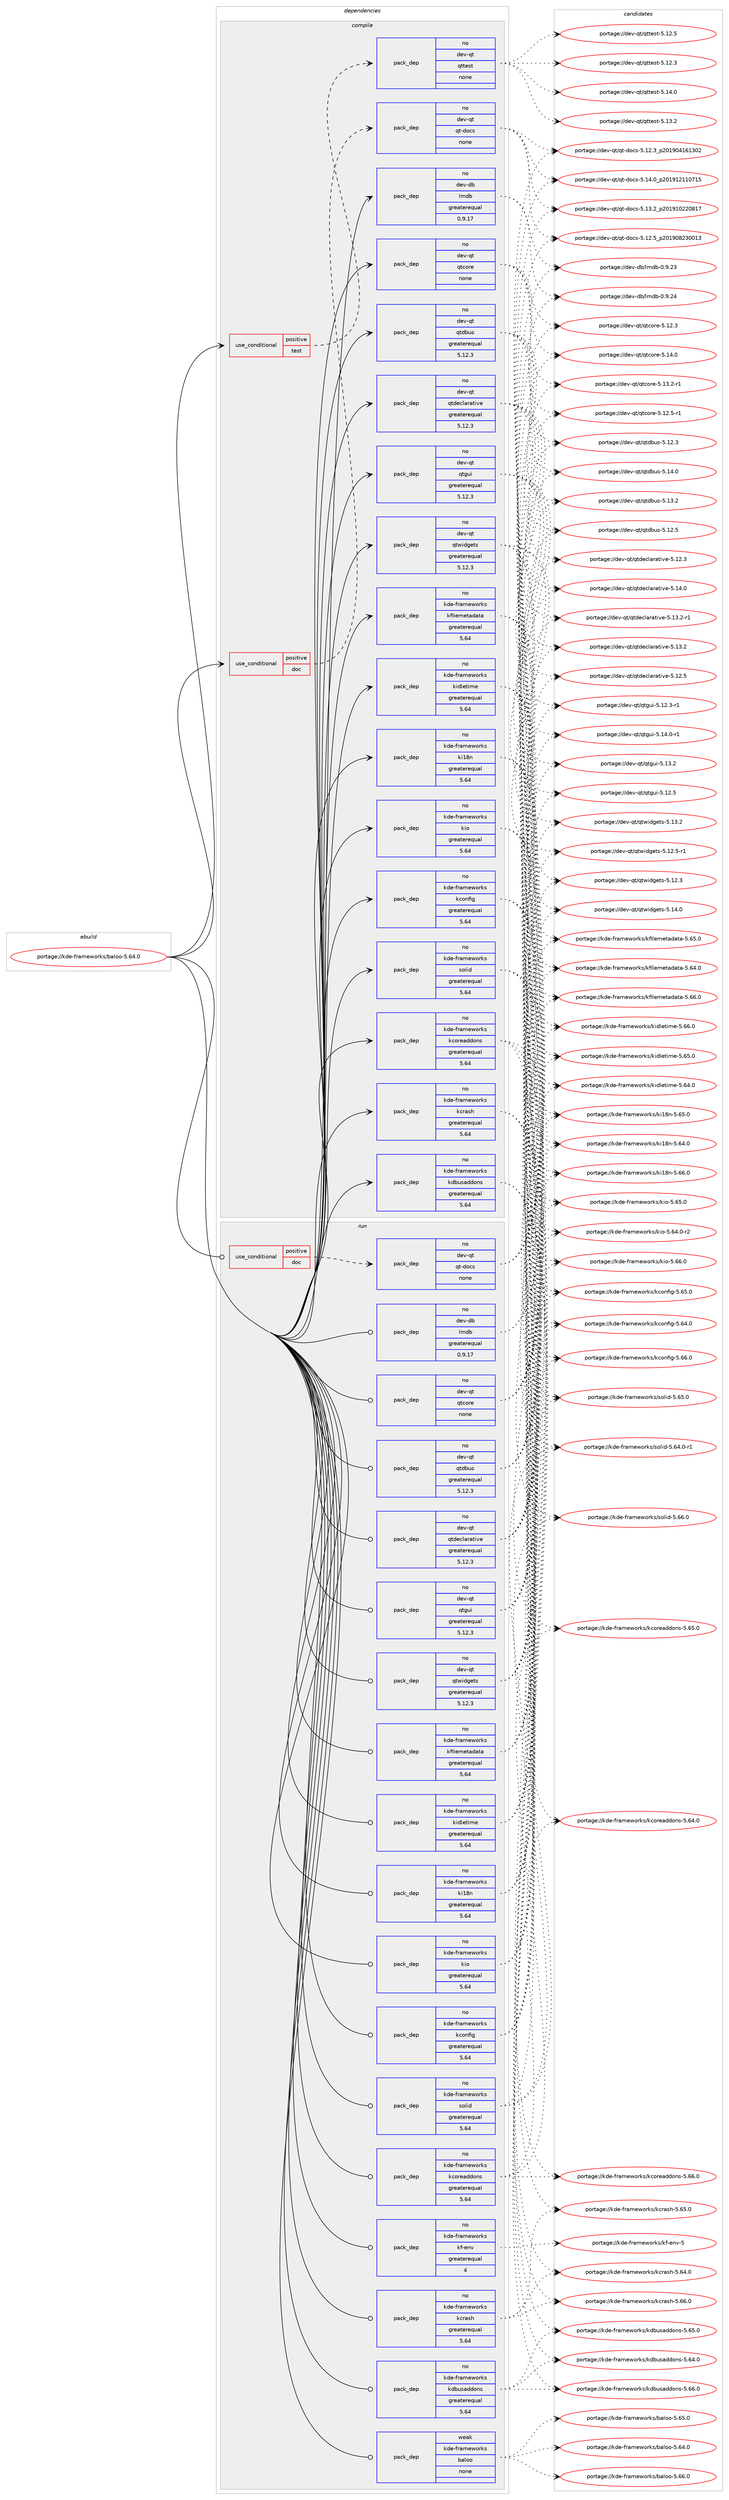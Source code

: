 digraph prolog {

# *************
# Graph options
# *************

newrank=true;
concentrate=true;
compound=true;
graph [rankdir=LR,fontname=Helvetica,fontsize=10,ranksep=1.5];#, ranksep=2.5, nodesep=0.2];
edge  [arrowhead=vee];
node  [fontname=Helvetica,fontsize=10];

# **********
# The ebuild
# **********

subgraph cluster_leftcol {
color=gray;
label=<<i>ebuild</i>>;
id [label="portage://kde-frameworks/baloo-5.64.0", color=red, width=4, href="../kde-frameworks/baloo-5.64.0.svg"];
}

# ****************
# The dependencies
# ****************

subgraph cluster_midcol {
color=gray;
label=<<i>dependencies</i>>;
subgraph cluster_compile {
fillcolor="#eeeeee";
style=filled;
label=<<i>compile</i>>;
subgraph cond56097 {
dependency250839 [label=<<TABLE BORDER="0" CELLBORDER="1" CELLSPACING="0" CELLPADDING="4"><TR><TD ROWSPAN="3" CELLPADDING="10">use_conditional</TD></TR><TR><TD>positive</TD></TR><TR><TD>doc</TD></TR></TABLE>>, shape=none, color=red];
subgraph pack190927 {
dependency250840 [label=<<TABLE BORDER="0" CELLBORDER="1" CELLSPACING="0" CELLPADDING="4" WIDTH="220"><TR><TD ROWSPAN="6" CELLPADDING="30">pack_dep</TD></TR><TR><TD WIDTH="110">no</TD></TR><TR><TD>dev-qt</TD></TR><TR><TD>qt-docs</TD></TR><TR><TD>none</TD></TR><TR><TD></TD></TR></TABLE>>, shape=none, color=blue];
}
dependency250839:e -> dependency250840:w [weight=20,style="dashed",arrowhead="vee"];
}
id:e -> dependency250839:w [weight=20,style="solid",arrowhead="vee"];
subgraph cond56098 {
dependency250841 [label=<<TABLE BORDER="0" CELLBORDER="1" CELLSPACING="0" CELLPADDING="4"><TR><TD ROWSPAN="3" CELLPADDING="10">use_conditional</TD></TR><TR><TD>positive</TD></TR><TR><TD>test</TD></TR></TABLE>>, shape=none, color=red];
subgraph pack190928 {
dependency250842 [label=<<TABLE BORDER="0" CELLBORDER="1" CELLSPACING="0" CELLPADDING="4" WIDTH="220"><TR><TD ROWSPAN="6" CELLPADDING="30">pack_dep</TD></TR><TR><TD WIDTH="110">no</TD></TR><TR><TD>dev-qt</TD></TR><TR><TD>qttest</TD></TR><TR><TD>none</TD></TR><TR><TD></TD></TR></TABLE>>, shape=none, color=blue];
}
dependency250841:e -> dependency250842:w [weight=20,style="dashed",arrowhead="vee"];
}
id:e -> dependency250841:w [weight=20,style="solid",arrowhead="vee"];
subgraph pack190929 {
dependency250843 [label=<<TABLE BORDER="0" CELLBORDER="1" CELLSPACING="0" CELLPADDING="4" WIDTH="220"><TR><TD ROWSPAN="6" CELLPADDING="30">pack_dep</TD></TR><TR><TD WIDTH="110">no</TD></TR><TR><TD>dev-db</TD></TR><TR><TD>lmdb</TD></TR><TR><TD>greaterequal</TD></TR><TR><TD>0.9.17</TD></TR></TABLE>>, shape=none, color=blue];
}
id:e -> dependency250843:w [weight=20,style="solid",arrowhead="vee"];
subgraph pack190930 {
dependency250844 [label=<<TABLE BORDER="0" CELLBORDER="1" CELLSPACING="0" CELLPADDING="4" WIDTH="220"><TR><TD ROWSPAN="6" CELLPADDING="30">pack_dep</TD></TR><TR><TD WIDTH="110">no</TD></TR><TR><TD>dev-qt</TD></TR><TR><TD>qtcore</TD></TR><TR><TD>none</TD></TR><TR><TD></TD></TR></TABLE>>, shape=none, color=blue];
}
id:e -> dependency250844:w [weight=20,style="solid",arrowhead="vee"];
subgraph pack190931 {
dependency250845 [label=<<TABLE BORDER="0" CELLBORDER="1" CELLSPACING="0" CELLPADDING="4" WIDTH="220"><TR><TD ROWSPAN="6" CELLPADDING="30">pack_dep</TD></TR><TR><TD WIDTH="110">no</TD></TR><TR><TD>dev-qt</TD></TR><TR><TD>qtdbus</TD></TR><TR><TD>greaterequal</TD></TR><TR><TD>5.12.3</TD></TR></TABLE>>, shape=none, color=blue];
}
id:e -> dependency250845:w [weight=20,style="solid",arrowhead="vee"];
subgraph pack190932 {
dependency250846 [label=<<TABLE BORDER="0" CELLBORDER="1" CELLSPACING="0" CELLPADDING="4" WIDTH="220"><TR><TD ROWSPAN="6" CELLPADDING="30">pack_dep</TD></TR><TR><TD WIDTH="110">no</TD></TR><TR><TD>dev-qt</TD></TR><TR><TD>qtdeclarative</TD></TR><TR><TD>greaterequal</TD></TR><TR><TD>5.12.3</TD></TR></TABLE>>, shape=none, color=blue];
}
id:e -> dependency250846:w [weight=20,style="solid",arrowhead="vee"];
subgraph pack190933 {
dependency250847 [label=<<TABLE BORDER="0" CELLBORDER="1" CELLSPACING="0" CELLPADDING="4" WIDTH="220"><TR><TD ROWSPAN="6" CELLPADDING="30">pack_dep</TD></TR><TR><TD WIDTH="110">no</TD></TR><TR><TD>dev-qt</TD></TR><TR><TD>qtgui</TD></TR><TR><TD>greaterequal</TD></TR><TR><TD>5.12.3</TD></TR></TABLE>>, shape=none, color=blue];
}
id:e -> dependency250847:w [weight=20,style="solid",arrowhead="vee"];
subgraph pack190934 {
dependency250848 [label=<<TABLE BORDER="0" CELLBORDER="1" CELLSPACING="0" CELLPADDING="4" WIDTH="220"><TR><TD ROWSPAN="6" CELLPADDING="30">pack_dep</TD></TR><TR><TD WIDTH="110">no</TD></TR><TR><TD>dev-qt</TD></TR><TR><TD>qtwidgets</TD></TR><TR><TD>greaterequal</TD></TR><TR><TD>5.12.3</TD></TR></TABLE>>, shape=none, color=blue];
}
id:e -> dependency250848:w [weight=20,style="solid",arrowhead="vee"];
subgraph pack190935 {
dependency250849 [label=<<TABLE BORDER="0" CELLBORDER="1" CELLSPACING="0" CELLPADDING="4" WIDTH="220"><TR><TD ROWSPAN="6" CELLPADDING="30">pack_dep</TD></TR><TR><TD WIDTH="110">no</TD></TR><TR><TD>kde-frameworks</TD></TR><TR><TD>kconfig</TD></TR><TR><TD>greaterequal</TD></TR><TR><TD>5.64</TD></TR></TABLE>>, shape=none, color=blue];
}
id:e -> dependency250849:w [weight=20,style="solid",arrowhead="vee"];
subgraph pack190936 {
dependency250850 [label=<<TABLE BORDER="0" CELLBORDER="1" CELLSPACING="0" CELLPADDING="4" WIDTH="220"><TR><TD ROWSPAN="6" CELLPADDING="30">pack_dep</TD></TR><TR><TD WIDTH="110">no</TD></TR><TR><TD>kde-frameworks</TD></TR><TR><TD>kcoreaddons</TD></TR><TR><TD>greaterequal</TD></TR><TR><TD>5.64</TD></TR></TABLE>>, shape=none, color=blue];
}
id:e -> dependency250850:w [weight=20,style="solid",arrowhead="vee"];
subgraph pack190937 {
dependency250851 [label=<<TABLE BORDER="0" CELLBORDER="1" CELLSPACING="0" CELLPADDING="4" WIDTH="220"><TR><TD ROWSPAN="6" CELLPADDING="30">pack_dep</TD></TR><TR><TD WIDTH="110">no</TD></TR><TR><TD>kde-frameworks</TD></TR><TR><TD>kcrash</TD></TR><TR><TD>greaterequal</TD></TR><TR><TD>5.64</TD></TR></TABLE>>, shape=none, color=blue];
}
id:e -> dependency250851:w [weight=20,style="solid",arrowhead="vee"];
subgraph pack190938 {
dependency250852 [label=<<TABLE BORDER="0" CELLBORDER="1" CELLSPACING="0" CELLPADDING="4" WIDTH="220"><TR><TD ROWSPAN="6" CELLPADDING="30">pack_dep</TD></TR><TR><TD WIDTH="110">no</TD></TR><TR><TD>kde-frameworks</TD></TR><TR><TD>kdbusaddons</TD></TR><TR><TD>greaterequal</TD></TR><TR><TD>5.64</TD></TR></TABLE>>, shape=none, color=blue];
}
id:e -> dependency250852:w [weight=20,style="solid",arrowhead="vee"];
subgraph pack190939 {
dependency250853 [label=<<TABLE BORDER="0" CELLBORDER="1" CELLSPACING="0" CELLPADDING="4" WIDTH="220"><TR><TD ROWSPAN="6" CELLPADDING="30">pack_dep</TD></TR><TR><TD WIDTH="110">no</TD></TR><TR><TD>kde-frameworks</TD></TR><TR><TD>kfilemetadata</TD></TR><TR><TD>greaterequal</TD></TR><TR><TD>5.64</TD></TR></TABLE>>, shape=none, color=blue];
}
id:e -> dependency250853:w [weight=20,style="solid",arrowhead="vee"];
subgraph pack190940 {
dependency250854 [label=<<TABLE BORDER="0" CELLBORDER="1" CELLSPACING="0" CELLPADDING="4" WIDTH="220"><TR><TD ROWSPAN="6" CELLPADDING="30">pack_dep</TD></TR><TR><TD WIDTH="110">no</TD></TR><TR><TD>kde-frameworks</TD></TR><TR><TD>ki18n</TD></TR><TR><TD>greaterequal</TD></TR><TR><TD>5.64</TD></TR></TABLE>>, shape=none, color=blue];
}
id:e -> dependency250854:w [weight=20,style="solid",arrowhead="vee"];
subgraph pack190941 {
dependency250855 [label=<<TABLE BORDER="0" CELLBORDER="1" CELLSPACING="0" CELLPADDING="4" WIDTH="220"><TR><TD ROWSPAN="6" CELLPADDING="30">pack_dep</TD></TR><TR><TD WIDTH="110">no</TD></TR><TR><TD>kde-frameworks</TD></TR><TR><TD>kidletime</TD></TR><TR><TD>greaterequal</TD></TR><TR><TD>5.64</TD></TR></TABLE>>, shape=none, color=blue];
}
id:e -> dependency250855:w [weight=20,style="solid",arrowhead="vee"];
subgraph pack190942 {
dependency250856 [label=<<TABLE BORDER="0" CELLBORDER="1" CELLSPACING="0" CELLPADDING="4" WIDTH="220"><TR><TD ROWSPAN="6" CELLPADDING="30">pack_dep</TD></TR><TR><TD WIDTH="110">no</TD></TR><TR><TD>kde-frameworks</TD></TR><TR><TD>kio</TD></TR><TR><TD>greaterequal</TD></TR><TR><TD>5.64</TD></TR></TABLE>>, shape=none, color=blue];
}
id:e -> dependency250856:w [weight=20,style="solid",arrowhead="vee"];
subgraph pack190943 {
dependency250857 [label=<<TABLE BORDER="0" CELLBORDER="1" CELLSPACING="0" CELLPADDING="4" WIDTH="220"><TR><TD ROWSPAN="6" CELLPADDING="30">pack_dep</TD></TR><TR><TD WIDTH="110">no</TD></TR><TR><TD>kde-frameworks</TD></TR><TR><TD>solid</TD></TR><TR><TD>greaterequal</TD></TR><TR><TD>5.64</TD></TR></TABLE>>, shape=none, color=blue];
}
id:e -> dependency250857:w [weight=20,style="solid",arrowhead="vee"];
}
subgraph cluster_compileandrun {
fillcolor="#eeeeee";
style=filled;
label=<<i>compile and run</i>>;
}
subgraph cluster_run {
fillcolor="#eeeeee";
style=filled;
label=<<i>run</i>>;
subgraph cond56099 {
dependency250858 [label=<<TABLE BORDER="0" CELLBORDER="1" CELLSPACING="0" CELLPADDING="4"><TR><TD ROWSPAN="3" CELLPADDING="10">use_conditional</TD></TR><TR><TD>positive</TD></TR><TR><TD>doc</TD></TR></TABLE>>, shape=none, color=red];
subgraph pack190944 {
dependency250859 [label=<<TABLE BORDER="0" CELLBORDER="1" CELLSPACING="0" CELLPADDING="4" WIDTH="220"><TR><TD ROWSPAN="6" CELLPADDING="30">pack_dep</TD></TR><TR><TD WIDTH="110">no</TD></TR><TR><TD>dev-qt</TD></TR><TR><TD>qt-docs</TD></TR><TR><TD>none</TD></TR><TR><TD></TD></TR></TABLE>>, shape=none, color=blue];
}
dependency250858:e -> dependency250859:w [weight=20,style="dashed",arrowhead="vee"];
}
id:e -> dependency250858:w [weight=20,style="solid",arrowhead="odot"];
subgraph pack190945 {
dependency250860 [label=<<TABLE BORDER="0" CELLBORDER="1" CELLSPACING="0" CELLPADDING="4" WIDTH="220"><TR><TD ROWSPAN="6" CELLPADDING="30">pack_dep</TD></TR><TR><TD WIDTH="110">no</TD></TR><TR><TD>dev-db</TD></TR><TR><TD>lmdb</TD></TR><TR><TD>greaterequal</TD></TR><TR><TD>0.9.17</TD></TR></TABLE>>, shape=none, color=blue];
}
id:e -> dependency250860:w [weight=20,style="solid",arrowhead="odot"];
subgraph pack190946 {
dependency250861 [label=<<TABLE BORDER="0" CELLBORDER="1" CELLSPACING="0" CELLPADDING="4" WIDTH="220"><TR><TD ROWSPAN="6" CELLPADDING="30">pack_dep</TD></TR><TR><TD WIDTH="110">no</TD></TR><TR><TD>dev-qt</TD></TR><TR><TD>qtcore</TD></TR><TR><TD>none</TD></TR><TR><TD></TD></TR></TABLE>>, shape=none, color=blue];
}
id:e -> dependency250861:w [weight=20,style="solid",arrowhead="odot"];
subgraph pack190947 {
dependency250862 [label=<<TABLE BORDER="0" CELLBORDER="1" CELLSPACING="0" CELLPADDING="4" WIDTH="220"><TR><TD ROWSPAN="6" CELLPADDING="30">pack_dep</TD></TR><TR><TD WIDTH="110">no</TD></TR><TR><TD>dev-qt</TD></TR><TR><TD>qtdbus</TD></TR><TR><TD>greaterequal</TD></TR><TR><TD>5.12.3</TD></TR></TABLE>>, shape=none, color=blue];
}
id:e -> dependency250862:w [weight=20,style="solid",arrowhead="odot"];
subgraph pack190948 {
dependency250863 [label=<<TABLE BORDER="0" CELLBORDER="1" CELLSPACING="0" CELLPADDING="4" WIDTH="220"><TR><TD ROWSPAN="6" CELLPADDING="30">pack_dep</TD></TR><TR><TD WIDTH="110">no</TD></TR><TR><TD>dev-qt</TD></TR><TR><TD>qtdeclarative</TD></TR><TR><TD>greaterequal</TD></TR><TR><TD>5.12.3</TD></TR></TABLE>>, shape=none, color=blue];
}
id:e -> dependency250863:w [weight=20,style="solid",arrowhead="odot"];
subgraph pack190949 {
dependency250864 [label=<<TABLE BORDER="0" CELLBORDER="1" CELLSPACING="0" CELLPADDING="4" WIDTH="220"><TR><TD ROWSPAN="6" CELLPADDING="30">pack_dep</TD></TR><TR><TD WIDTH="110">no</TD></TR><TR><TD>dev-qt</TD></TR><TR><TD>qtgui</TD></TR><TR><TD>greaterequal</TD></TR><TR><TD>5.12.3</TD></TR></TABLE>>, shape=none, color=blue];
}
id:e -> dependency250864:w [weight=20,style="solid",arrowhead="odot"];
subgraph pack190950 {
dependency250865 [label=<<TABLE BORDER="0" CELLBORDER="1" CELLSPACING="0" CELLPADDING="4" WIDTH="220"><TR><TD ROWSPAN="6" CELLPADDING="30">pack_dep</TD></TR><TR><TD WIDTH="110">no</TD></TR><TR><TD>dev-qt</TD></TR><TR><TD>qtwidgets</TD></TR><TR><TD>greaterequal</TD></TR><TR><TD>5.12.3</TD></TR></TABLE>>, shape=none, color=blue];
}
id:e -> dependency250865:w [weight=20,style="solid",arrowhead="odot"];
subgraph pack190951 {
dependency250866 [label=<<TABLE BORDER="0" CELLBORDER="1" CELLSPACING="0" CELLPADDING="4" WIDTH="220"><TR><TD ROWSPAN="6" CELLPADDING="30">pack_dep</TD></TR><TR><TD WIDTH="110">no</TD></TR><TR><TD>kde-frameworks</TD></TR><TR><TD>kconfig</TD></TR><TR><TD>greaterequal</TD></TR><TR><TD>5.64</TD></TR></TABLE>>, shape=none, color=blue];
}
id:e -> dependency250866:w [weight=20,style="solid",arrowhead="odot"];
subgraph pack190952 {
dependency250867 [label=<<TABLE BORDER="0" CELLBORDER="1" CELLSPACING="0" CELLPADDING="4" WIDTH="220"><TR><TD ROWSPAN="6" CELLPADDING="30">pack_dep</TD></TR><TR><TD WIDTH="110">no</TD></TR><TR><TD>kde-frameworks</TD></TR><TR><TD>kcoreaddons</TD></TR><TR><TD>greaterequal</TD></TR><TR><TD>5.64</TD></TR></TABLE>>, shape=none, color=blue];
}
id:e -> dependency250867:w [weight=20,style="solid",arrowhead="odot"];
subgraph pack190953 {
dependency250868 [label=<<TABLE BORDER="0" CELLBORDER="1" CELLSPACING="0" CELLPADDING="4" WIDTH="220"><TR><TD ROWSPAN="6" CELLPADDING="30">pack_dep</TD></TR><TR><TD WIDTH="110">no</TD></TR><TR><TD>kde-frameworks</TD></TR><TR><TD>kcrash</TD></TR><TR><TD>greaterequal</TD></TR><TR><TD>5.64</TD></TR></TABLE>>, shape=none, color=blue];
}
id:e -> dependency250868:w [weight=20,style="solid",arrowhead="odot"];
subgraph pack190954 {
dependency250869 [label=<<TABLE BORDER="0" CELLBORDER="1" CELLSPACING="0" CELLPADDING="4" WIDTH="220"><TR><TD ROWSPAN="6" CELLPADDING="30">pack_dep</TD></TR><TR><TD WIDTH="110">no</TD></TR><TR><TD>kde-frameworks</TD></TR><TR><TD>kdbusaddons</TD></TR><TR><TD>greaterequal</TD></TR><TR><TD>5.64</TD></TR></TABLE>>, shape=none, color=blue];
}
id:e -> dependency250869:w [weight=20,style="solid",arrowhead="odot"];
subgraph pack190955 {
dependency250870 [label=<<TABLE BORDER="0" CELLBORDER="1" CELLSPACING="0" CELLPADDING="4" WIDTH="220"><TR><TD ROWSPAN="6" CELLPADDING="30">pack_dep</TD></TR><TR><TD WIDTH="110">no</TD></TR><TR><TD>kde-frameworks</TD></TR><TR><TD>kf-env</TD></TR><TR><TD>greaterequal</TD></TR><TR><TD>4</TD></TR></TABLE>>, shape=none, color=blue];
}
id:e -> dependency250870:w [weight=20,style="solid",arrowhead="odot"];
subgraph pack190956 {
dependency250871 [label=<<TABLE BORDER="0" CELLBORDER="1" CELLSPACING="0" CELLPADDING="4" WIDTH="220"><TR><TD ROWSPAN="6" CELLPADDING="30">pack_dep</TD></TR><TR><TD WIDTH="110">no</TD></TR><TR><TD>kde-frameworks</TD></TR><TR><TD>kfilemetadata</TD></TR><TR><TD>greaterequal</TD></TR><TR><TD>5.64</TD></TR></TABLE>>, shape=none, color=blue];
}
id:e -> dependency250871:w [weight=20,style="solid",arrowhead="odot"];
subgraph pack190957 {
dependency250872 [label=<<TABLE BORDER="0" CELLBORDER="1" CELLSPACING="0" CELLPADDING="4" WIDTH="220"><TR><TD ROWSPAN="6" CELLPADDING="30">pack_dep</TD></TR><TR><TD WIDTH="110">no</TD></TR><TR><TD>kde-frameworks</TD></TR><TR><TD>ki18n</TD></TR><TR><TD>greaterequal</TD></TR><TR><TD>5.64</TD></TR></TABLE>>, shape=none, color=blue];
}
id:e -> dependency250872:w [weight=20,style="solid",arrowhead="odot"];
subgraph pack190958 {
dependency250873 [label=<<TABLE BORDER="0" CELLBORDER="1" CELLSPACING="0" CELLPADDING="4" WIDTH="220"><TR><TD ROWSPAN="6" CELLPADDING="30">pack_dep</TD></TR><TR><TD WIDTH="110">no</TD></TR><TR><TD>kde-frameworks</TD></TR><TR><TD>kidletime</TD></TR><TR><TD>greaterequal</TD></TR><TR><TD>5.64</TD></TR></TABLE>>, shape=none, color=blue];
}
id:e -> dependency250873:w [weight=20,style="solid",arrowhead="odot"];
subgraph pack190959 {
dependency250874 [label=<<TABLE BORDER="0" CELLBORDER="1" CELLSPACING="0" CELLPADDING="4" WIDTH="220"><TR><TD ROWSPAN="6" CELLPADDING="30">pack_dep</TD></TR><TR><TD WIDTH="110">no</TD></TR><TR><TD>kde-frameworks</TD></TR><TR><TD>kio</TD></TR><TR><TD>greaterequal</TD></TR><TR><TD>5.64</TD></TR></TABLE>>, shape=none, color=blue];
}
id:e -> dependency250874:w [weight=20,style="solid",arrowhead="odot"];
subgraph pack190960 {
dependency250875 [label=<<TABLE BORDER="0" CELLBORDER="1" CELLSPACING="0" CELLPADDING="4" WIDTH="220"><TR><TD ROWSPAN="6" CELLPADDING="30">pack_dep</TD></TR><TR><TD WIDTH="110">no</TD></TR><TR><TD>kde-frameworks</TD></TR><TR><TD>solid</TD></TR><TR><TD>greaterequal</TD></TR><TR><TD>5.64</TD></TR></TABLE>>, shape=none, color=blue];
}
id:e -> dependency250875:w [weight=20,style="solid",arrowhead="odot"];
subgraph pack190961 {
dependency250876 [label=<<TABLE BORDER="0" CELLBORDER="1" CELLSPACING="0" CELLPADDING="4" WIDTH="220"><TR><TD ROWSPAN="6" CELLPADDING="30">pack_dep</TD></TR><TR><TD WIDTH="110">weak</TD></TR><TR><TD>kde-frameworks</TD></TR><TR><TD>baloo</TD></TR><TR><TD>none</TD></TR><TR><TD></TD></TR></TABLE>>, shape=none, color=blue];
}
id:e -> dependency250876:w [weight=20,style="solid",arrowhead="odot"];
}
}

# **************
# The candidates
# **************

subgraph cluster_choices {
rank=same;
color=gray;
label=<<i>candidates</i>>;

subgraph choice190927 {
color=black;
nodesep=1;
choice100101118451131164711311645100111991154553464952464895112504849574950494948554953 [label="portage://dev-qt/qt-docs-5.14.0_p201912110715", color=red, width=4,href="../dev-qt/qt-docs-5.14.0_p201912110715.svg"];
choice100101118451131164711311645100111991154553464951465095112504849574948505048564955 [label="portage://dev-qt/qt-docs-5.13.2_p201910220817", color=red, width=4,href="../dev-qt/qt-docs-5.13.2_p201910220817.svg"];
choice100101118451131164711311645100111991154553464950465395112504849574856505148484951 [label="portage://dev-qt/qt-docs-5.12.5_p201908230013", color=red, width=4,href="../dev-qt/qt-docs-5.12.5_p201908230013.svg"];
choice100101118451131164711311645100111991154553464950465195112504849574852495449514850 [label="portage://dev-qt/qt-docs-5.12.3_p201904161302", color=red, width=4,href="../dev-qt/qt-docs-5.12.3_p201904161302.svg"];
dependency250840:e -> choice100101118451131164711311645100111991154553464952464895112504849574950494948554953:w [style=dotted,weight="100"];
dependency250840:e -> choice100101118451131164711311645100111991154553464951465095112504849574948505048564955:w [style=dotted,weight="100"];
dependency250840:e -> choice100101118451131164711311645100111991154553464950465395112504849574856505148484951:w [style=dotted,weight="100"];
dependency250840:e -> choice100101118451131164711311645100111991154553464950465195112504849574852495449514850:w [style=dotted,weight="100"];
}
subgraph choice190928 {
color=black;
nodesep=1;
choice100101118451131164711311611610111511645534649524648 [label="portage://dev-qt/qttest-5.14.0", color=red, width=4,href="../dev-qt/qttest-5.14.0.svg"];
choice100101118451131164711311611610111511645534649514650 [label="portage://dev-qt/qttest-5.13.2", color=red, width=4,href="../dev-qt/qttest-5.13.2.svg"];
choice100101118451131164711311611610111511645534649504653 [label="portage://dev-qt/qttest-5.12.5", color=red, width=4,href="../dev-qt/qttest-5.12.5.svg"];
choice100101118451131164711311611610111511645534649504651 [label="portage://dev-qt/qttest-5.12.3", color=red, width=4,href="../dev-qt/qttest-5.12.3.svg"];
dependency250842:e -> choice100101118451131164711311611610111511645534649524648:w [style=dotted,weight="100"];
dependency250842:e -> choice100101118451131164711311611610111511645534649514650:w [style=dotted,weight="100"];
dependency250842:e -> choice100101118451131164711311611610111511645534649504653:w [style=dotted,weight="100"];
dependency250842:e -> choice100101118451131164711311611610111511645534649504651:w [style=dotted,weight="100"];
}
subgraph choice190929 {
color=black;
nodesep=1;
choice1001011184510098471081091009845484657465052 [label="portage://dev-db/lmdb-0.9.24", color=red, width=4,href="../dev-db/lmdb-0.9.24.svg"];
choice1001011184510098471081091009845484657465051 [label="portage://dev-db/lmdb-0.9.23", color=red, width=4,href="../dev-db/lmdb-0.9.23.svg"];
dependency250843:e -> choice1001011184510098471081091009845484657465052:w [style=dotted,weight="100"];
dependency250843:e -> choice1001011184510098471081091009845484657465051:w [style=dotted,weight="100"];
}
subgraph choice190930 {
color=black;
nodesep=1;
choice10010111845113116471131169911111410145534649524648 [label="portage://dev-qt/qtcore-5.14.0", color=red, width=4,href="../dev-qt/qtcore-5.14.0.svg"];
choice100101118451131164711311699111114101455346495146504511449 [label="portage://dev-qt/qtcore-5.13.2-r1", color=red, width=4,href="../dev-qt/qtcore-5.13.2-r1.svg"];
choice100101118451131164711311699111114101455346495046534511449 [label="portage://dev-qt/qtcore-5.12.5-r1", color=red, width=4,href="../dev-qt/qtcore-5.12.5-r1.svg"];
choice10010111845113116471131169911111410145534649504651 [label="portage://dev-qt/qtcore-5.12.3", color=red, width=4,href="../dev-qt/qtcore-5.12.3.svg"];
dependency250844:e -> choice10010111845113116471131169911111410145534649524648:w [style=dotted,weight="100"];
dependency250844:e -> choice100101118451131164711311699111114101455346495146504511449:w [style=dotted,weight="100"];
dependency250844:e -> choice100101118451131164711311699111114101455346495046534511449:w [style=dotted,weight="100"];
dependency250844:e -> choice10010111845113116471131169911111410145534649504651:w [style=dotted,weight="100"];
}
subgraph choice190931 {
color=black;
nodesep=1;
choice10010111845113116471131161009811711545534649524648 [label="portage://dev-qt/qtdbus-5.14.0", color=red, width=4,href="../dev-qt/qtdbus-5.14.0.svg"];
choice10010111845113116471131161009811711545534649514650 [label="portage://dev-qt/qtdbus-5.13.2", color=red, width=4,href="../dev-qt/qtdbus-5.13.2.svg"];
choice10010111845113116471131161009811711545534649504653 [label="portage://dev-qt/qtdbus-5.12.5", color=red, width=4,href="../dev-qt/qtdbus-5.12.5.svg"];
choice10010111845113116471131161009811711545534649504651 [label="portage://dev-qt/qtdbus-5.12.3", color=red, width=4,href="../dev-qt/qtdbus-5.12.3.svg"];
dependency250845:e -> choice10010111845113116471131161009811711545534649524648:w [style=dotted,weight="100"];
dependency250845:e -> choice10010111845113116471131161009811711545534649514650:w [style=dotted,weight="100"];
dependency250845:e -> choice10010111845113116471131161009811711545534649504653:w [style=dotted,weight="100"];
dependency250845:e -> choice10010111845113116471131161009811711545534649504651:w [style=dotted,weight="100"];
}
subgraph choice190932 {
color=black;
nodesep=1;
choice100101118451131164711311610010199108971149711610511810145534649524648 [label="portage://dev-qt/qtdeclarative-5.14.0", color=red, width=4,href="../dev-qt/qtdeclarative-5.14.0.svg"];
choice1001011184511311647113116100101991089711497116105118101455346495146504511449 [label="portage://dev-qt/qtdeclarative-5.13.2-r1", color=red, width=4,href="../dev-qt/qtdeclarative-5.13.2-r1.svg"];
choice100101118451131164711311610010199108971149711610511810145534649514650 [label="portage://dev-qt/qtdeclarative-5.13.2", color=red, width=4,href="../dev-qt/qtdeclarative-5.13.2.svg"];
choice100101118451131164711311610010199108971149711610511810145534649504653 [label="portage://dev-qt/qtdeclarative-5.12.5", color=red, width=4,href="../dev-qt/qtdeclarative-5.12.5.svg"];
choice100101118451131164711311610010199108971149711610511810145534649504651 [label="portage://dev-qt/qtdeclarative-5.12.3", color=red, width=4,href="../dev-qt/qtdeclarative-5.12.3.svg"];
dependency250846:e -> choice100101118451131164711311610010199108971149711610511810145534649524648:w [style=dotted,weight="100"];
dependency250846:e -> choice1001011184511311647113116100101991089711497116105118101455346495146504511449:w [style=dotted,weight="100"];
dependency250846:e -> choice100101118451131164711311610010199108971149711610511810145534649514650:w [style=dotted,weight="100"];
dependency250846:e -> choice100101118451131164711311610010199108971149711610511810145534649504653:w [style=dotted,weight="100"];
dependency250846:e -> choice100101118451131164711311610010199108971149711610511810145534649504651:w [style=dotted,weight="100"];
}
subgraph choice190933 {
color=black;
nodesep=1;
choice1001011184511311647113116103117105455346495246484511449 [label="portage://dev-qt/qtgui-5.14.0-r1", color=red, width=4,href="../dev-qt/qtgui-5.14.0-r1.svg"];
choice100101118451131164711311610311710545534649514650 [label="portage://dev-qt/qtgui-5.13.2", color=red, width=4,href="../dev-qt/qtgui-5.13.2.svg"];
choice100101118451131164711311610311710545534649504653 [label="portage://dev-qt/qtgui-5.12.5", color=red, width=4,href="../dev-qt/qtgui-5.12.5.svg"];
choice1001011184511311647113116103117105455346495046514511449 [label="portage://dev-qt/qtgui-5.12.3-r1", color=red, width=4,href="../dev-qt/qtgui-5.12.3-r1.svg"];
dependency250847:e -> choice1001011184511311647113116103117105455346495246484511449:w [style=dotted,weight="100"];
dependency250847:e -> choice100101118451131164711311610311710545534649514650:w [style=dotted,weight="100"];
dependency250847:e -> choice100101118451131164711311610311710545534649504653:w [style=dotted,weight="100"];
dependency250847:e -> choice1001011184511311647113116103117105455346495046514511449:w [style=dotted,weight="100"];
}
subgraph choice190934 {
color=black;
nodesep=1;
choice100101118451131164711311611910510010310111611545534649524648 [label="portage://dev-qt/qtwidgets-5.14.0", color=red, width=4,href="../dev-qt/qtwidgets-5.14.0.svg"];
choice100101118451131164711311611910510010310111611545534649514650 [label="portage://dev-qt/qtwidgets-5.13.2", color=red, width=4,href="../dev-qt/qtwidgets-5.13.2.svg"];
choice1001011184511311647113116119105100103101116115455346495046534511449 [label="portage://dev-qt/qtwidgets-5.12.5-r1", color=red, width=4,href="../dev-qt/qtwidgets-5.12.5-r1.svg"];
choice100101118451131164711311611910510010310111611545534649504651 [label="portage://dev-qt/qtwidgets-5.12.3", color=red, width=4,href="../dev-qt/qtwidgets-5.12.3.svg"];
dependency250848:e -> choice100101118451131164711311611910510010310111611545534649524648:w [style=dotted,weight="100"];
dependency250848:e -> choice100101118451131164711311611910510010310111611545534649514650:w [style=dotted,weight="100"];
dependency250848:e -> choice1001011184511311647113116119105100103101116115455346495046534511449:w [style=dotted,weight="100"];
dependency250848:e -> choice100101118451131164711311611910510010310111611545534649504651:w [style=dotted,weight="100"];
}
subgraph choice190935 {
color=black;
nodesep=1;
choice1071001014510211497109101119111114107115471079911111010210510345534654544648 [label="portage://kde-frameworks/kconfig-5.66.0", color=red, width=4,href="../kde-frameworks/kconfig-5.66.0.svg"];
choice1071001014510211497109101119111114107115471079911111010210510345534654534648 [label="portage://kde-frameworks/kconfig-5.65.0", color=red, width=4,href="../kde-frameworks/kconfig-5.65.0.svg"];
choice1071001014510211497109101119111114107115471079911111010210510345534654524648 [label="portage://kde-frameworks/kconfig-5.64.0", color=red, width=4,href="../kde-frameworks/kconfig-5.64.0.svg"];
dependency250849:e -> choice1071001014510211497109101119111114107115471079911111010210510345534654544648:w [style=dotted,weight="100"];
dependency250849:e -> choice1071001014510211497109101119111114107115471079911111010210510345534654534648:w [style=dotted,weight="100"];
dependency250849:e -> choice1071001014510211497109101119111114107115471079911111010210510345534654524648:w [style=dotted,weight="100"];
}
subgraph choice190936 {
color=black;
nodesep=1;
choice107100101451021149710910111911111410711547107991111141019710010011111011545534654544648 [label="portage://kde-frameworks/kcoreaddons-5.66.0", color=red, width=4,href="../kde-frameworks/kcoreaddons-5.66.0.svg"];
choice107100101451021149710910111911111410711547107991111141019710010011111011545534654534648 [label="portage://kde-frameworks/kcoreaddons-5.65.0", color=red, width=4,href="../kde-frameworks/kcoreaddons-5.65.0.svg"];
choice107100101451021149710910111911111410711547107991111141019710010011111011545534654524648 [label="portage://kde-frameworks/kcoreaddons-5.64.0", color=red, width=4,href="../kde-frameworks/kcoreaddons-5.64.0.svg"];
dependency250850:e -> choice107100101451021149710910111911111410711547107991111141019710010011111011545534654544648:w [style=dotted,weight="100"];
dependency250850:e -> choice107100101451021149710910111911111410711547107991111141019710010011111011545534654534648:w [style=dotted,weight="100"];
dependency250850:e -> choice107100101451021149710910111911111410711547107991111141019710010011111011545534654524648:w [style=dotted,weight="100"];
}
subgraph choice190937 {
color=black;
nodesep=1;
choice107100101451021149710910111911111410711547107991149711510445534654544648 [label="portage://kde-frameworks/kcrash-5.66.0", color=red, width=4,href="../kde-frameworks/kcrash-5.66.0.svg"];
choice107100101451021149710910111911111410711547107991149711510445534654534648 [label="portage://kde-frameworks/kcrash-5.65.0", color=red, width=4,href="../kde-frameworks/kcrash-5.65.0.svg"];
choice107100101451021149710910111911111410711547107991149711510445534654524648 [label="portage://kde-frameworks/kcrash-5.64.0", color=red, width=4,href="../kde-frameworks/kcrash-5.64.0.svg"];
dependency250851:e -> choice107100101451021149710910111911111410711547107991149711510445534654544648:w [style=dotted,weight="100"];
dependency250851:e -> choice107100101451021149710910111911111410711547107991149711510445534654534648:w [style=dotted,weight="100"];
dependency250851:e -> choice107100101451021149710910111911111410711547107991149711510445534654524648:w [style=dotted,weight="100"];
}
subgraph choice190938 {
color=black;
nodesep=1;
choice107100101451021149710910111911111410711547107100981171159710010011111011545534654544648 [label="portage://kde-frameworks/kdbusaddons-5.66.0", color=red, width=4,href="../kde-frameworks/kdbusaddons-5.66.0.svg"];
choice107100101451021149710910111911111410711547107100981171159710010011111011545534654534648 [label="portage://kde-frameworks/kdbusaddons-5.65.0", color=red, width=4,href="../kde-frameworks/kdbusaddons-5.65.0.svg"];
choice107100101451021149710910111911111410711547107100981171159710010011111011545534654524648 [label="portage://kde-frameworks/kdbusaddons-5.64.0", color=red, width=4,href="../kde-frameworks/kdbusaddons-5.64.0.svg"];
dependency250852:e -> choice107100101451021149710910111911111410711547107100981171159710010011111011545534654544648:w [style=dotted,weight="100"];
dependency250852:e -> choice107100101451021149710910111911111410711547107100981171159710010011111011545534654534648:w [style=dotted,weight="100"];
dependency250852:e -> choice107100101451021149710910111911111410711547107100981171159710010011111011545534654524648:w [style=dotted,weight="100"];
}
subgraph choice190939 {
color=black;
nodesep=1;
choice10710010145102114971091011191111141071154710710210510810110910111697100971169745534654544648 [label="portage://kde-frameworks/kfilemetadata-5.66.0", color=red, width=4,href="../kde-frameworks/kfilemetadata-5.66.0.svg"];
choice10710010145102114971091011191111141071154710710210510810110910111697100971169745534654534648 [label="portage://kde-frameworks/kfilemetadata-5.65.0", color=red, width=4,href="../kde-frameworks/kfilemetadata-5.65.0.svg"];
choice10710010145102114971091011191111141071154710710210510810110910111697100971169745534654524648 [label="portage://kde-frameworks/kfilemetadata-5.64.0", color=red, width=4,href="../kde-frameworks/kfilemetadata-5.64.0.svg"];
dependency250853:e -> choice10710010145102114971091011191111141071154710710210510810110910111697100971169745534654544648:w [style=dotted,weight="100"];
dependency250853:e -> choice10710010145102114971091011191111141071154710710210510810110910111697100971169745534654534648:w [style=dotted,weight="100"];
dependency250853:e -> choice10710010145102114971091011191111141071154710710210510810110910111697100971169745534654524648:w [style=dotted,weight="100"];
}
subgraph choice190940 {
color=black;
nodesep=1;
choice107100101451021149710910111911111410711547107105495611045534654544648 [label="portage://kde-frameworks/ki18n-5.66.0", color=red, width=4,href="../kde-frameworks/ki18n-5.66.0.svg"];
choice107100101451021149710910111911111410711547107105495611045534654534648 [label="portage://kde-frameworks/ki18n-5.65.0", color=red, width=4,href="../kde-frameworks/ki18n-5.65.0.svg"];
choice107100101451021149710910111911111410711547107105495611045534654524648 [label="portage://kde-frameworks/ki18n-5.64.0", color=red, width=4,href="../kde-frameworks/ki18n-5.64.0.svg"];
dependency250854:e -> choice107100101451021149710910111911111410711547107105495611045534654544648:w [style=dotted,weight="100"];
dependency250854:e -> choice107100101451021149710910111911111410711547107105495611045534654534648:w [style=dotted,weight="100"];
dependency250854:e -> choice107100101451021149710910111911111410711547107105495611045534654524648:w [style=dotted,weight="100"];
}
subgraph choice190941 {
color=black;
nodesep=1;
choice10710010145102114971091011191111141071154710710510010810111610510910145534654544648 [label="portage://kde-frameworks/kidletime-5.66.0", color=red, width=4,href="../kde-frameworks/kidletime-5.66.0.svg"];
choice10710010145102114971091011191111141071154710710510010810111610510910145534654534648 [label="portage://kde-frameworks/kidletime-5.65.0", color=red, width=4,href="../kde-frameworks/kidletime-5.65.0.svg"];
choice10710010145102114971091011191111141071154710710510010810111610510910145534654524648 [label="portage://kde-frameworks/kidletime-5.64.0", color=red, width=4,href="../kde-frameworks/kidletime-5.64.0.svg"];
dependency250855:e -> choice10710010145102114971091011191111141071154710710510010810111610510910145534654544648:w [style=dotted,weight="100"];
dependency250855:e -> choice10710010145102114971091011191111141071154710710510010810111610510910145534654534648:w [style=dotted,weight="100"];
dependency250855:e -> choice10710010145102114971091011191111141071154710710510010810111610510910145534654524648:w [style=dotted,weight="100"];
}
subgraph choice190942 {
color=black;
nodesep=1;
choice10710010145102114971091011191111141071154710710511145534654544648 [label="portage://kde-frameworks/kio-5.66.0", color=red, width=4,href="../kde-frameworks/kio-5.66.0.svg"];
choice10710010145102114971091011191111141071154710710511145534654534648 [label="portage://kde-frameworks/kio-5.65.0", color=red, width=4,href="../kde-frameworks/kio-5.65.0.svg"];
choice107100101451021149710910111911111410711547107105111455346545246484511450 [label="portage://kde-frameworks/kio-5.64.0-r2", color=red, width=4,href="../kde-frameworks/kio-5.64.0-r2.svg"];
dependency250856:e -> choice10710010145102114971091011191111141071154710710511145534654544648:w [style=dotted,weight="100"];
dependency250856:e -> choice10710010145102114971091011191111141071154710710511145534654534648:w [style=dotted,weight="100"];
dependency250856:e -> choice107100101451021149710910111911111410711547107105111455346545246484511450:w [style=dotted,weight="100"];
}
subgraph choice190943 {
color=black;
nodesep=1;
choice10710010145102114971091011191111141071154711511110810510045534654544648 [label="portage://kde-frameworks/solid-5.66.0", color=red, width=4,href="../kde-frameworks/solid-5.66.0.svg"];
choice10710010145102114971091011191111141071154711511110810510045534654534648 [label="portage://kde-frameworks/solid-5.65.0", color=red, width=4,href="../kde-frameworks/solid-5.65.0.svg"];
choice107100101451021149710910111911111410711547115111108105100455346545246484511449 [label="portage://kde-frameworks/solid-5.64.0-r1", color=red, width=4,href="../kde-frameworks/solid-5.64.0-r1.svg"];
dependency250857:e -> choice10710010145102114971091011191111141071154711511110810510045534654544648:w [style=dotted,weight="100"];
dependency250857:e -> choice10710010145102114971091011191111141071154711511110810510045534654534648:w [style=dotted,weight="100"];
dependency250857:e -> choice107100101451021149710910111911111410711547115111108105100455346545246484511449:w [style=dotted,weight="100"];
}
subgraph choice190944 {
color=black;
nodesep=1;
choice100101118451131164711311645100111991154553464952464895112504849574950494948554953 [label="portage://dev-qt/qt-docs-5.14.0_p201912110715", color=red, width=4,href="../dev-qt/qt-docs-5.14.0_p201912110715.svg"];
choice100101118451131164711311645100111991154553464951465095112504849574948505048564955 [label="portage://dev-qt/qt-docs-5.13.2_p201910220817", color=red, width=4,href="../dev-qt/qt-docs-5.13.2_p201910220817.svg"];
choice100101118451131164711311645100111991154553464950465395112504849574856505148484951 [label="portage://dev-qt/qt-docs-5.12.5_p201908230013", color=red, width=4,href="../dev-qt/qt-docs-5.12.5_p201908230013.svg"];
choice100101118451131164711311645100111991154553464950465195112504849574852495449514850 [label="portage://dev-qt/qt-docs-5.12.3_p201904161302", color=red, width=4,href="../dev-qt/qt-docs-5.12.3_p201904161302.svg"];
dependency250859:e -> choice100101118451131164711311645100111991154553464952464895112504849574950494948554953:w [style=dotted,weight="100"];
dependency250859:e -> choice100101118451131164711311645100111991154553464951465095112504849574948505048564955:w [style=dotted,weight="100"];
dependency250859:e -> choice100101118451131164711311645100111991154553464950465395112504849574856505148484951:w [style=dotted,weight="100"];
dependency250859:e -> choice100101118451131164711311645100111991154553464950465195112504849574852495449514850:w [style=dotted,weight="100"];
}
subgraph choice190945 {
color=black;
nodesep=1;
choice1001011184510098471081091009845484657465052 [label="portage://dev-db/lmdb-0.9.24", color=red, width=4,href="../dev-db/lmdb-0.9.24.svg"];
choice1001011184510098471081091009845484657465051 [label="portage://dev-db/lmdb-0.9.23", color=red, width=4,href="../dev-db/lmdb-0.9.23.svg"];
dependency250860:e -> choice1001011184510098471081091009845484657465052:w [style=dotted,weight="100"];
dependency250860:e -> choice1001011184510098471081091009845484657465051:w [style=dotted,weight="100"];
}
subgraph choice190946 {
color=black;
nodesep=1;
choice10010111845113116471131169911111410145534649524648 [label="portage://dev-qt/qtcore-5.14.0", color=red, width=4,href="../dev-qt/qtcore-5.14.0.svg"];
choice100101118451131164711311699111114101455346495146504511449 [label="portage://dev-qt/qtcore-5.13.2-r1", color=red, width=4,href="../dev-qt/qtcore-5.13.2-r1.svg"];
choice100101118451131164711311699111114101455346495046534511449 [label="portage://dev-qt/qtcore-5.12.5-r1", color=red, width=4,href="../dev-qt/qtcore-5.12.5-r1.svg"];
choice10010111845113116471131169911111410145534649504651 [label="portage://dev-qt/qtcore-5.12.3", color=red, width=4,href="../dev-qt/qtcore-5.12.3.svg"];
dependency250861:e -> choice10010111845113116471131169911111410145534649524648:w [style=dotted,weight="100"];
dependency250861:e -> choice100101118451131164711311699111114101455346495146504511449:w [style=dotted,weight="100"];
dependency250861:e -> choice100101118451131164711311699111114101455346495046534511449:w [style=dotted,weight="100"];
dependency250861:e -> choice10010111845113116471131169911111410145534649504651:w [style=dotted,weight="100"];
}
subgraph choice190947 {
color=black;
nodesep=1;
choice10010111845113116471131161009811711545534649524648 [label="portage://dev-qt/qtdbus-5.14.0", color=red, width=4,href="../dev-qt/qtdbus-5.14.0.svg"];
choice10010111845113116471131161009811711545534649514650 [label="portage://dev-qt/qtdbus-5.13.2", color=red, width=4,href="../dev-qt/qtdbus-5.13.2.svg"];
choice10010111845113116471131161009811711545534649504653 [label="portage://dev-qt/qtdbus-5.12.5", color=red, width=4,href="../dev-qt/qtdbus-5.12.5.svg"];
choice10010111845113116471131161009811711545534649504651 [label="portage://dev-qt/qtdbus-5.12.3", color=red, width=4,href="../dev-qt/qtdbus-5.12.3.svg"];
dependency250862:e -> choice10010111845113116471131161009811711545534649524648:w [style=dotted,weight="100"];
dependency250862:e -> choice10010111845113116471131161009811711545534649514650:w [style=dotted,weight="100"];
dependency250862:e -> choice10010111845113116471131161009811711545534649504653:w [style=dotted,weight="100"];
dependency250862:e -> choice10010111845113116471131161009811711545534649504651:w [style=dotted,weight="100"];
}
subgraph choice190948 {
color=black;
nodesep=1;
choice100101118451131164711311610010199108971149711610511810145534649524648 [label="portage://dev-qt/qtdeclarative-5.14.0", color=red, width=4,href="../dev-qt/qtdeclarative-5.14.0.svg"];
choice1001011184511311647113116100101991089711497116105118101455346495146504511449 [label="portage://dev-qt/qtdeclarative-5.13.2-r1", color=red, width=4,href="../dev-qt/qtdeclarative-5.13.2-r1.svg"];
choice100101118451131164711311610010199108971149711610511810145534649514650 [label="portage://dev-qt/qtdeclarative-5.13.2", color=red, width=4,href="../dev-qt/qtdeclarative-5.13.2.svg"];
choice100101118451131164711311610010199108971149711610511810145534649504653 [label="portage://dev-qt/qtdeclarative-5.12.5", color=red, width=4,href="../dev-qt/qtdeclarative-5.12.5.svg"];
choice100101118451131164711311610010199108971149711610511810145534649504651 [label="portage://dev-qt/qtdeclarative-5.12.3", color=red, width=4,href="../dev-qt/qtdeclarative-5.12.3.svg"];
dependency250863:e -> choice100101118451131164711311610010199108971149711610511810145534649524648:w [style=dotted,weight="100"];
dependency250863:e -> choice1001011184511311647113116100101991089711497116105118101455346495146504511449:w [style=dotted,weight="100"];
dependency250863:e -> choice100101118451131164711311610010199108971149711610511810145534649514650:w [style=dotted,weight="100"];
dependency250863:e -> choice100101118451131164711311610010199108971149711610511810145534649504653:w [style=dotted,weight="100"];
dependency250863:e -> choice100101118451131164711311610010199108971149711610511810145534649504651:w [style=dotted,weight="100"];
}
subgraph choice190949 {
color=black;
nodesep=1;
choice1001011184511311647113116103117105455346495246484511449 [label="portage://dev-qt/qtgui-5.14.0-r1", color=red, width=4,href="../dev-qt/qtgui-5.14.0-r1.svg"];
choice100101118451131164711311610311710545534649514650 [label="portage://dev-qt/qtgui-5.13.2", color=red, width=4,href="../dev-qt/qtgui-5.13.2.svg"];
choice100101118451131164711311610311710545534649504653 [label="portage://dev-qt/qtgui-5.12.5", color=red, width=4,href="../dev-qt/qtgui-5.12.5.svg"];
choice1001011184511311647113116103117105455346495046514511449 [label="portage://dev-qt/qtgui-5.12.3-r1", color=red, width=4,href="../dev-qt/qtgui-5.12.3-r1.svg"];
dependency250864:e -> choice1001011184511311647113116103117105455346495246484511449:w [style=dotted,weight="100"];
dependency250864:e -> choice100101118451131164711311610311710545534649514650:w [style=dotted,weight="100"];
dependency250864:e -> choice100101118451131164711311610311710545534649504653:w [style=dotted,weight="100"];
dependency250864:e -> choice1001011184511311647113116103117105455346495046514511449:w [style=dotted,weight="100"];
}
subgraph choice190950 {
color=black;
nodesep=1;
choice100101118451131164711311611910510010310111611545534649524648 [label="portage://dev-qt/qtwidgets-5.14.0", color=red, width=4,href="../dev-qt/qtwidgets-5.14.0.svg"];
choice100101118451131164711311611910510010310111611545534649514650 [label="portage://dev-qt/qtwidgets-5.13.2", color=red, width=4,href="../dev-qt/qtwidgets-5.13.2.svg"];
choice1001011184511311647113116119105100103101116115455346495046534511449 [label="portage://dev-qt/qtwidgets-5.12.5-r1", color=red, width=4,href="../dev-qt/qtwidgets-5.12.5-r1.svg"];
choice100101118451131164711311611910510010310111611545534649504651 [label="portage://dev-qt/qtwidgets-5.12.3", color=red, width=4,href="../dev-qt/qtwidgets-5.12.3.svg"];
dependency250865:e -> choice100101118451131164711311611910510010310111611545534649524648:w [style=dotted,weight="100"];
dependency250865:e -> choice100101118451131164711311611910510010310111611545534649514650:w [style=dotted,weight="100"];
dependency250865:e -> choice1001011184511311647113116119105100103101116115455346495046534511449:w [style=dotted,weight="100"];
dependency250865:e -> choice100101118451131164711311611910510010310111611545534649504651:w [style=dotted,weight="100"];
}
subgraph choice190951 {
color=black;
nodesep=1;
choice1071001014510211497109101119111114107115471079911111010210510345534654544648 [label="portage://kde-frameworks/kconfig-5.66.0", color=red, width=4,href="../kde-frameworks/kconfig-5.66.0.svg"];
choice1071001014510211497109101119111114107115471079911111010210510345534654534648 [label="portage://kde-frameworks/kconfig-5.65.0", color=red, width=4,href="../kde-frameworks/kconfig-5.65.0.svg"];
choice1071001014510211497109101119111114107115471079911111010210510345534654524648 [label="portage://kde-frameworks/kconfig-5.64.0", color=red, width=4,href="../kde-frameworks/kconfig-5.64.0.svg"];
dependency250866:e -> choice1071001014510211497109101119111114107115471079911111010210510345534654544648:w [style=dotted,weight="100"];
dependency250866:e -> choice1071001014510211497109101119111114107115471079911111010210510345534654534648:w [style=dotted,weight="100"];
dependency250866:e -> choice1071001014510211497109101119111114107115471079911111010210510345534654524648:w [style=dotted,weight="100"];
}
subgraph choice190952 {
color=black;
nodesep=1;
choice107100101451021149710910111911111410711547107991111141019710010011111011545534654544648 [label="portage://kde-frameworks/kcoreaddons-5.66.0", color=red, width=4,href="../kde-frameworks/kcoreaddons-5.66.0.svg"];
choice107100101451021149710910111911111410711547107991111141019710010011111011545534654534648 [label="portage://kde-frameworks/kcoreaddons-5.65.0", color=red, width=4,href="../kde-frameworks/kcoreaddons-5.65.0.svg"];
choice107100101451021149710910111911111410711547107991111141019710010011111011545534654524648 [label="portage://kde-frameworks/kcoreaddons-5.64.0", color=red, width=4,href="../kde-frameworks/kcoreaddons-5.64.0.svg"];
dependency250867:e -> choice107100101451021149710910111911111410711547107991111141019710010011111011545534654544648:w [style=dotted,weight="100"];
dependency250867:e -> choice107100101451021149710910111911111410711547107991111141019710010011111011545534654534648:w [style=dotted,weight="100"];
dependency250867:e -> choice107100101451021149710910111911111410711547107991111141019710010011111011545534654524648:w [style=dotted,weight="100"];
}
subgraph choice190953 {
color=black;
nodesep=1;
choice107100101451021149710910111911111410711547107991149711510445534654544648 [label="portage://kde-frameworks/kcrash-5.66.0", color=red, width=4,href="../kde-frameworks/kcrash-5.66.0.svg"];
choice107100101451021149710910111911111410711547107991149711510445534654534648 [label="portage://kde-frameworks/kcrash-5.65.0", color=red, width=4,href="../kde-frameworks/kcrash-5.65.0.svg"];
choice107100101451021149710910111911111410711547107991149711510445534654524648 [label="portage://kde-frameworks/kcrash-5.64.0", color=red, width=4,href="../kde-frameworks/kcrash-5.64.0.svg"];
dependency250868:e -> choice107100101451021149710910111911111410711547107991149711510445534654544648:w [style=dotted,weight="100"];
dependency250868:e -> choice107100101451021149710910111911111410711547107991149711510445534654534648:w [style=dotted,weight="100"];
dependency250868:e -> choice107100101451021149710910111911111410711547107991149711510445534654524648:w [style=dotted,weight="100"];
}
subgraph choice190954 {
color=black;
nodesep=1;
choice107100101451021149710910111911111410711547107100981171159710010011111011545534654544648 [label="portage://kde-frameworks/kdbusaddons-5.66.0", color=red, width=4,href="../kde-frameworks/kdbusaddons-5.66.0.svg"];
choice107100101451021149710910111911111410711547107100981171159710010011111011545534654534648 [label="portage://kde-frameworks/kdbusaddons-5.65.0", color=red, width=4,href="../kde-frameworks/kdbusaddons-5.65.0.svg"];
choice107100101451021149710910111911111410711547107100981171159710010011111011545534654524648 [label="portage://kde-frameworks/kdbusaddons-5.64.0", color=red, width=4,href="../kde-frameworks/kdbusaddons-5.64.0.svg"];
dependency250869:e -> choice107100101451021149710910111911111410711547107100981171159710010011111011545534654544648:w [style=dotted,weight="100"];
dependency250869:e -> choice107100101451021149710910111911111410711547107100981171159710010011111011545534654534648:w [style=dotted,weight="100"];
dependency250869:e -> choice107100101451021149710910111911111410711547107100981171159710010011111011545534654524648:w [style=dotted,weight="100"];
}
subgraph choice190955 {
color=black;
nodesep=1;
choice107100101451021149710910111911111410711547107102451011101184553 [label="portage://kde-frameworks/kf-env-5", color=red, width=4,href="../kde-frameworks/kf-env-5.svg"];
dependency250870:e -> choice107100101451021149710910111911111410711547107102451011101184553:w [style=dotted,weight="100"];
}
subgraph choice190956 {
color=black;
nodesep=1;
choice10710010145102114971091011191111141071154710710210510810110910111697100971169745534654544648 [label="portage://kde-frameworks/kfilemetadata-5.66.0", color=red, width=4,href="../kde-frameworks/kfilemetadata-5.66.0.svg"];
choice10710010145102114971091011191111141071154710710210510810110910111697100971169745534654534648 [label="portage://kde-frameworks/kfilemetadata-5.65.0", color=red, width=4,href="../kde-frameworks/kfilemetadata-5.65.0.svg"];
choice10710010145102114971091011191111141071154710710210510810110910111697100971169745534654524648 [label="portage://kde-frameworks/kfilemetadata-5.64.0", color=red, width=4,href="../kde-frameworks/kfilemetadata-5.64.0.svg"];
dependency250871:e -> choice10710010145102114971091011191111141071154710710210510810110910111697100971169745534654544648:w [style=dotted,weight="100"];
dependency250871:e -> choice10710010145102114971091011191111141071154710710210510810110910111697100971169745534654534648:w [style=dotted,weight="100"];
dependency250871:e -> choice10710010145102114971091011191111141071154710710210510810110910111697100971169745534654524648:w [style=dotted,weight="100"];
}
subgraph choice190957 {
color=black;
nodesep=1;
choice107100101451021149710910111911111410711547107105495611045534654544648 [label="portage://kde-frameworks/ki18n-5.66.0", color=red, width=4,href="../kde-frameworks/ki18n-5.66.0.svg"];
choice107100101451021149710910111911111410711547107105495611045534654534648 [label="portage://kde-frameworks/ki18n-5.65.0", color=red, width=4,href="../kde-frameworks/ki18n-5.65.0.svg"];
choice107100101451021149710910111911111410711547107105495611045534654524648 [label="portage://kde-frameworks/ki18n-5.64.0", color=red, width=4,href="../kde-frameworks/ki18n-5.64.0.svg"];
dependency250872:e -> choice107100101451021149710910111911111410711547107105495611045534654544648:w [style=dotted,weight="100"];
dependency250872:e -> choice107100101451021149710910111911111410711547107105495611045534654534648:w [style=dotted,weight="100"];
dependency250872:e -> choice107100101451021149710910111911111410711547107105495611045534654524648:w [style=dotted,weight="100"];
}
subgraph choice190958 {
color=black;
nodesep=1;
choice10710010145102114971091011191111141071154710710510010810111610510910145534654544648 [label="portage://kde-frameworks/kidletime-5.66.0", color=red, width=4,href="../kde-frameworks/kidletime-5.66.0.svg"];
choice10710010145102114971091011191111141071154710710510010810111610510910145534654534648 [label="portage://kde-frameworks/kidletime-5.65.0", color=red, width=4,href="../kde-frameworks/kidletime-5.65.0.svg"];
choice10710010145102114971091011191111141071154710710510010810111610510910145534654524648 [label="portage://kde-frameworks/kidletime-5.64.0", color=red, width=4,href="../kde-frameworks/kidletime-5.64.0.svg"];
dependency250873:e -> choice10710010145102114971091011191111141071154710710510010810111610510910145534654544648:w [style=dotted,weight="100"];
dependency250873:e -> choice10710010145102114971091011191111141071154710710510010810111610510910145534654534648:w [style=dotted,weight="100"];
dependency250873:e -> choice10710010145102114971091011191111141071154710710510010810111610510910145534654524648:w [style=dotted,weight="100"];
}
subgraph choice190959 {
color=black;
nodesep=1;
choice10710010145102114971091011191111141071154710710511145534654544648 [label="portage://kde-frameworks/kio-5.66.0", color=red, width=4,href="../kde-frameworks/kio-5.66.0.svg"];
choice10710010145102114971091011191111141071154710710511145534654534648 [label="portage://kde-frameworks/kio-5.65.0", color=red, width=4,href="../kde-frameworks/kio-5.65.0.svg"];
choice107100101451021149710910111911111410711547107105111455346545246484511450 [label="portage://kde-frameworks/kio-5.64.0-r2", color=red, width=4,href="../kde-frameworks/kio-5.64.0-r2.svg"];
dependency250874:e -> choice10710010145102114971091011191111141071154710710511145534654544648:w [style=dotted,weight="100"];
dependency250874:e -> choice10710010145102114971091011191111141071154710710511145534654534648:w [style=dotted,weight="100"];
dependency250874:e -> choice107100101451021149710910111911111410711547107105111455346545246484511450:w [style=dotted,weight="100"];
}
subgraph choice190960 {
color=black;
nodesep=1;
choice10710010145102114971091011191111141071154711511110810510045534654544648 [label="portage://kde-frameworks/solid-5.66.0", color=red, width=4,href="../kde-frameworks/solid-5.66.0.svg"];
choice10710010145102114971091011191111141071154711511110810510045534654534648 [label="portage://kde-frameworks/solid-5.65.0", color=red, width=4,href="../kde-frameworks/solid-5.65.0.svg"];
choice107100101451021149710910111911111410711547115111108105100455346545246484511449 [label="portage://kde-frameworks/solid-5.64.0-r1", color=red, width=4,href="../kde-frameworks/solid-5.64.0-r1.svg"];
dependency250875:e -> choice10710010145102114971091011191111141071154711511110810510045534654544648:w [style=dotted,weight="100"];
dependency250875:e -> choice10710010145102114971091011191111141071154711511110810510045534654534648:w [style=dotted,weight="100"];
dependency250875:e -> choice107100101451021149710910111911111410711547115111108105100455346545246484511449:w [style=dotted,weight="100"];
}
subgraph choice190961 {
color=black;
nodesep=1;
choice107100101451021149710910111911111410711547989710811111145534654544648 [label="portage://kde-frameworks/baloo-5.66.0", color=red, width=4,href="../kde-frameworks/baloo-5.66.0.svg"];
choice107100101451021149710910111911111410711547989710811111145534654534648 [label="portage://kde-frameworks/baloo-5.65.0", color=red, width=4,href="../kde-frameworks/baloo-5.65.0.svg"];
choice107100101451021149710910111911111410711547989710811111145534654524648 [label="portage://kde-frameworks/baloo-5.64.0", color=red, width=4,href="../kde-frameworks/baloo-5.64.0.svg"];
dependency250876:e -> choice107100101451021149710910111911111410711547989710811111145534654544648:w [style=dotted,weight="100"];
dependency250876:e -> choice107100101451021149710910111911111410711547989710811111145534654534648:w [style=dotted,weight="100"];
dependency250876:e -> choice107100101451021149710910111911111410711547989710811111145534654524648:w [style=dotted,weight="100"];
}
}

}
